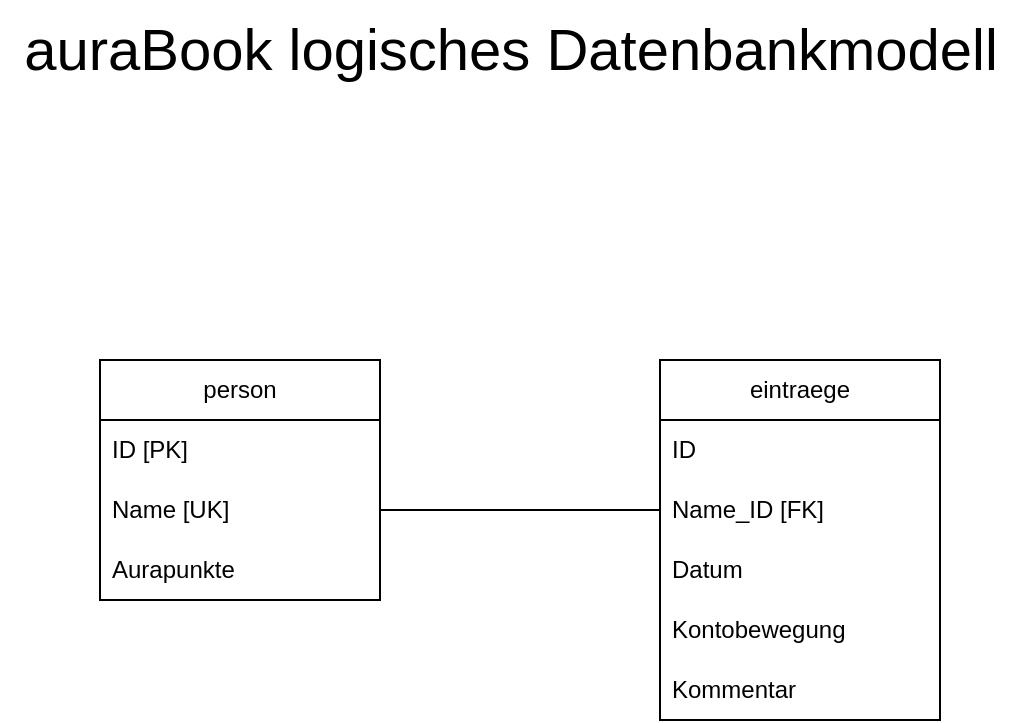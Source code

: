 <mxfile version="26.2.15">
  <diagram name="Logisches Modell" id="MhlYG4XEPHSq-pJKn4NK">
    <mxGraphModel dx="1426" dy="849" grid="1" gridSize="10" guides="1" tooltips="1" connect="1" arrows="1" fold="1" page="1" pageScale="1" pageWidth="1169" pageHeight="827" background="none" math="0" shadow="0">
      <root>
        <mxCell id="0" />
        <mxCell id="1" parent="0" />
        <mxCell id="DII7_TMq2AIquyFlKEYd-1" value="person" style="swimlane;fontStyle=0;childLayout=stackLayout;horizontal=1;startSize=30;horizontalStack=0;resizeParent=1;resizeParentMax=0;resizeLast=0;collapsible=1;marginBottom=0;whiteSpace=wrap;html=1;" vertex="1" parent="1">
          <mxGeometry x="390" y="280" width="140" height="120" as="geometry" />
        </mxCell>
        <mxCell id="DII7_TMq2AIquyFlKEYd-2" value="ID [PK]" style="text;strokeColor=none;fillColor=none;align=left;verticalAlign=middle;spacingLeft=4;spacingRight=4;overflow=hidden;points=[[0,0.5],[1,0.5]];portConstraint=eastwest;rotatable=0;whiteSpace=wrap;html=1;" vertex="1" parent="DII7_TMq2AIquyFlKEYd-1">
          <mxGeometry y="30" width="140" height="30" as="geometry" />
        </mxCell>
        <mxCell id="DII7_TMq2AIquyFlKEYd-3" value="Name [UK]" style="text;strokeColor=none;fillColor=none;align=left;verticalAlign=middle;spacingLeft=4;spacingRight=4;overflow=hidden;points=[[0,0.5],[1,0.5]];portConstraint=eastwest;rotatable=0;whiteSpace=wrap;html=1;" vertex="1" parent="DII7_TMq2AIquyFlKEYd-1">
          <mxGeometry y="60" width="140" height="30" as="geometry" />
        </mxCell>
        <mxCell id="DII7_TMq2AIquyFlKEYd-13" value="Aurapunkte" style="text;strokeColor=none;fillColor=none;align=left;verticalAlign=middle;spacingLeft=4;spacingRight=4;overflow=hidden;points=[[0,0.5],[1,0.5]];portConstraint=eastwest;rotatable=0;whiteSpace=wrap;html=1;" vertex="1" parent="DII7_TMq2AIquyFlKEYd-1">
          <mxGeometry y="90" width="140" height="30" as="geometry" />
        </mxCell>
        <mxCell id="DII7_TMq2AIquyFlKEYd-9" value="eintraege" style="swimlane;fontStyle=0;childLayout=stackLayout;horizontal=1;startSize=30;horizontalStack=0;resizeParent=1;resizeParentMax=0;resizeLast=0;collapsible=1;marginBottom=0;whiteSpace=wrap;html=1;" vertex="1" parent="1">
          <mxGeometry x="670" y="280" width="140" height="180" as="geometry" />
        </mxCell>
        <mxCell id="DII7_TMq2AIquyFlKEYd-10" value="ID" style="text;strokeColor=none;fillColor=none;align=left;verticalAlign=middle;spacingLeft=4;spacingRight=4;overflow=hidden;points=[[0,0.5],[1,0.5]];portConstraint=eastwest;rotatable=0;whiteSpace=wrap;html=1;" vertex="1" parent="DII7_TMq2AIquyFlKEYd-9">
          <mxGeometry y="30" width="140" height="30" as="geometry" />
        </mxCell>
        <mxCell id="DII7_TMq2AIquyFlKEYd-11" value="Name_ID [FK]" style="text;strokeColor=none;fillColor=none;align=left;verticalAlign=middle;spacingLeft=4;spacingRight=4;overflow=hidden;points=[[0,0.5],[1,0.5]];portConstraint=eastwest;rotatable=0;whiteSpace=wrap;html=1;" vertex="1" parent="DII7_TMq2AIquyFlKEYd-9">
          <mxGeometry y="60" width="140" height="30" as="geometry" />
        </mxCell>
        <mxCell id="DII7_TMq2AIquyFlKEYd-14" value="Datum" style="text;strokeColor=none;fillColor=none;align=left;verticalAlign=middle;spacingLeft=4;spacingRight=4;overflow=hidden;points=[[0,0.5],[1,0.5]];portConstraint=eastwest;rotatable=0;whiteSpace=wrap;html=1;" vertex="1" parent="DII7_TMq2AIquyFlKEYd-9">
          <mxGeometry y="90" width="140" height="30" as="geometry" />
        </mxCell>
        <mxCell id="DII7_TMq2AIquyFlKEYd-12" value="Kontobewegung" style="text;strokeColor=none;fillColor=none;align=left;verticalAlign=middle;spacingLeft=4;spacingRight=4;overflow=hidden;points=[[0,0.5],[1,0.5]];portConstraint=eastwest;rotatable=0;whiteSpace=wrap;html=1;" vertex="1" parent="DII7_TMq2AIquyFlKEYd-9">
          <mxGeometry y="120" width="140" height="30" as="geometry" />
        </mxCell>
        <mxCell id="DII7_TMq2AIquyFlKEYd-15" value="Kommentar" style="text;strokeColor=none;fillColor=none;align=left;verticalAlign=middle;spacingLeft=4;spacingRight=4;overflow=hidden;points=[[0,0.5],[1,0.5]];portConstraint=eastwest;rotatable=0;whiteSpace=wrap;html=1;" vertex="1" parent="DII7_TMq2AIquyFlKEYd-9">
          <mxGeometry y="150" width="140" height="30" as="geometry" />
        </mxCell>
        <mxCell id="DII7_TMq2AIquyFlKEYd-16" style="edgeStyle=orthogonalEdgeStyle;rounded=0;orthogonalLoop=1;jettySize=auto;html=1;entryX=1;entryY=0.5;entryDx=0;entryDy=0;endArrow=none;startFill=0;" edge="1" parent="1" source="DII7_TMq2AIquyFlKEYd-11" target="DII7_TMq2AIquyFlKEYd-3">
          <mxGeometry relative="1" as="geometry" />
        </mxCell>
        <mxCell id="DII7_TMq2AIquyFlKEYd-18" value="auraBook logisches Datenbankmodell" style="text;html=1;align=center;verticalAlign=middle;resizable=0;points=[];autosize=1;strokeColor=none;fillColor=none;fontSize=29;" vertex="1" parent="1">
          <mxGeometry x="340" y="100" width="510" height="50" as="geometry" />
        </mxCell>
      </root>
    </mxGraphModel>
  </diagram>
</mxfile>
